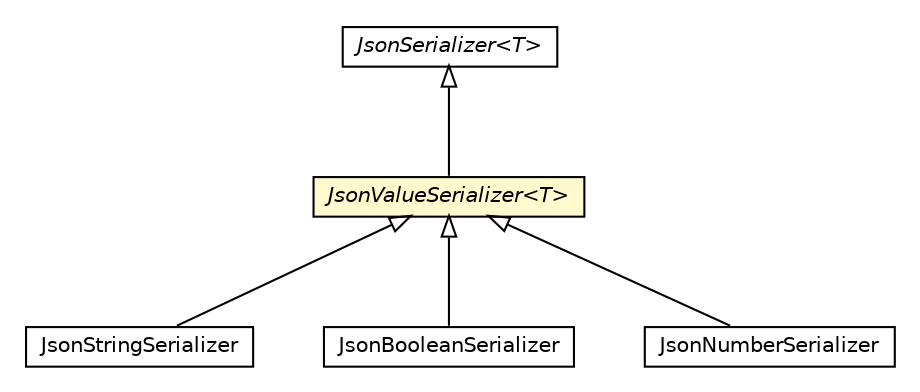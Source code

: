 #!/usr/local/bin/dot
#
# Class diagram 
# Generated by UMLGraph version R5_6-24-gf6e263 (http://www.umlgraph.org/)
#

digraph G {
	edge [fontname="Helvetica",fontsize=10,labelfontname="Helvetica",labelfontsize=10];
	node [fontname="Helvetica",fontsize=10,shape=plaintext];
	nodesep=0.25;
	ranksep=0.5;
	// io.reinert.requestor.gwt.serialization.JsonStringSerializer
	c28890 [label=<<table title="io.reinert.requestor.gwt.serialization.JsonStringSerializer" border="0" cellborder="1" cellspacing="0" cellpadding="2" port="p" href="./JsonStringSerializer.html">
		<tr><td><table border="0" cellspacing="0" cellpadding="1">
<tr><td align="center" balign="center"> JsonStringSerializer </td></tr>
		</table></td></tr>
		</table>>, URL="./JsonStringSerializer.html", fontname="Helvetica", fontcolor="black", fontsize=10.0];
	// io.reinert.requestor.gwt.serialization.JsonValueSerializer<T>
	c28891 [label=<<table title="io.reinert.requestor.gwt.serialization.JsonValueSerializer" border="0" cellborder="1" cellspacing="0" cellpadding="2" port="p" bgcolor="lemonChiffon" href="./JsonValueSerializer.html">
		<tr><td><table border="0" cellspacing="0" cellpadding="1">
<tr><td align="center" balign="center"><font face="Helvetica-Oblique"> JsonValueSerializer&lt;T&gt; </font></td></tr>
		</table></td></tr>
		</table>>, URL="./JsonValueSerializer.html", fontname="Helvetica", fontcolor="black", fontsize=10.0];
	// io.reinert.requestor.gwt.serialization.JsonBooleanSerializer
	c28892 [label=<<table title="io.reinert.requestor.gwt.serialization.JsonBooleanSerializer" border="0" cellborder="1" cellspacing="0" cellpadding="2" port="p" href="./JsonBooleanSerializer.html">
		<tr><td><table border="0" cellspacing="0" cellpadding="1">
<tr><td align="center" balign="center"> JsonBooleanSerializer </td></tr>
		</table></td></tr>
		</table>>, URL="./JsonBooleanSerializer.html", fontname="Helvetica", fontcolor="black", fontsize=10.0];
	// io.reinert.requestor.gwt.serialization.JsonNumberSerializer
	c28893 [label=<<table title="io.reinert.requestor.gwt.serialization.JsonNumberSerializer" border="0" cellborder="1" cellspacing="0" cellpadding="2" port="p" href="./JsonNumberSerializer.html">
		<tr><td><table border="0" cellspacing="0" cellpadding="1">
<tr><td align="center" balign="center"> JsonNumberSerializer </td></tr>
		</table></td></tr>
		</table>>, URL="./JsonNumberSerializer.html", fontname="Helvetica", fontcolor="black", fontsize=10.0];
	// io.reinert.requestor.gwt.serialization.JsonSerializer<T>
	c28894 [label=<<table title="io.reinert.requestor.gwt.serialization.JsonSerializer" border="0" cellborder="1" cellspacing="0" cellpadding="2" port="p" href="./JsonSerializer.html">
		<tr><td><table border="0" cellspacing="0" cellpadding="1">
<tr><td align="center" balign="center"><font face="Helvetica-Oblique"> JsonSerializer&lt;T&gt; </font></td></tr>
		</table></td></tr>
		</table>>, URL="./JsonSerializer.html", fontname="Helvetica", fontcolor="black", fontsize=10.0];
	//io.reinert.requestor.gwt.serialization.JsonStringSerializer extends io.reinert.requestor.gwt.serialization.JsonValueSerializer<java.lang.String>
	c28891:p -> c28890:p [dir=back,arrowtail=empty];
	//io.reinert.requestor.gwt.serialization.JsonValueSerializer<T> extends io.reinert.requestor.gwt.serialization.JsonSerializer<T>
	c28894:p -> c28891:p [dir=back,arrowtail=empty];
	//io.reinert.requestor.gwt.serialization.JsonBooleanSerializer extends io.reinert.requestor.gwt.serialization.JsonValueSerializer<java.lang.Boolean>
	c28891:p -> c28892:p [dir=back,arrowtail=empty];
	//io.reinert.requestor.gwt.serialization.JsonNumberSerializer extends io.reinert.requestor.gwt.serialization.JsonValueSerializer<java.lang.Number>
	c28891:p -> c28893:p [dir=back,arrowtail=empty];
}

